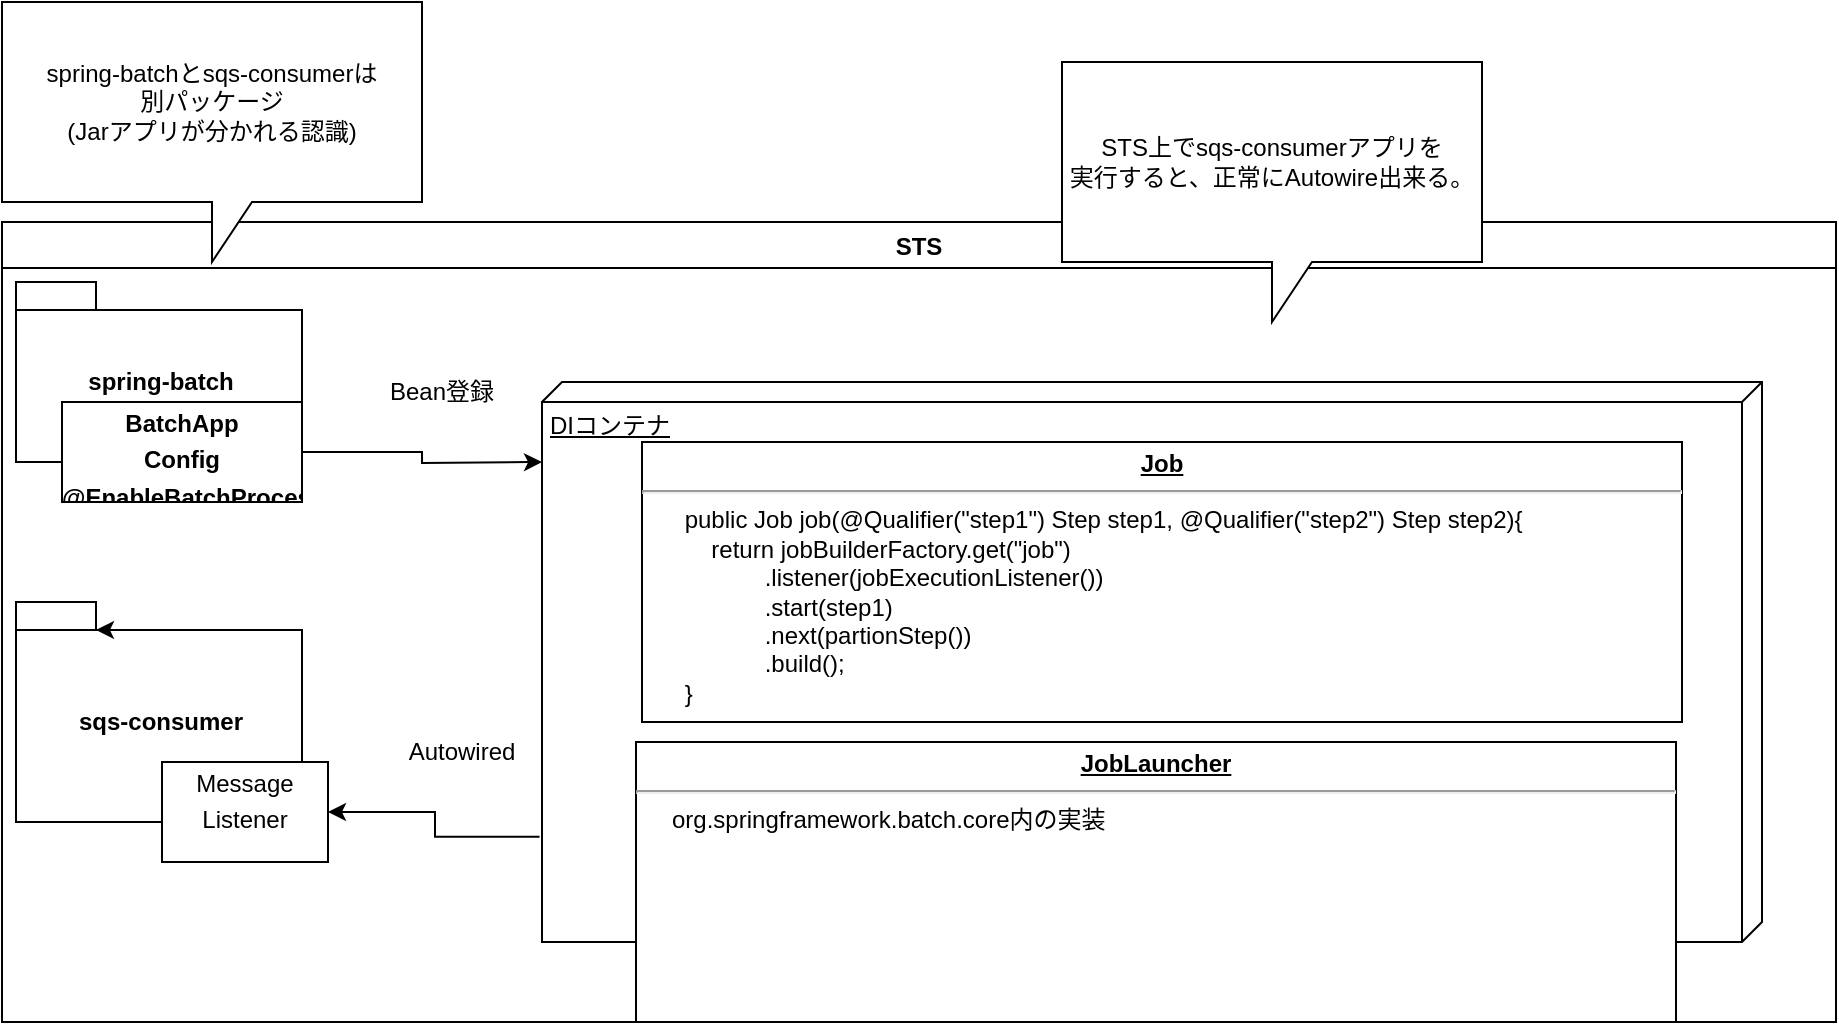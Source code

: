 <mxfile version="16.4.5" type="device"><diagram id="K1-59_3BVyAV-151mTVZ" name="Page-1"><mxGraphModel dx="1317" dy="581" grid="1" gridSize="10" guides="1" tooltips="1" connect="1" arrows="1" fold="1" page="1" pageScale="1" pageWidth="827" pageHeight="1169" math="0" shadow="0"><root><mxCell id="0"/><mxCell id="1" parent="0"/><mxCell id="L2seoF6OHV29nLo5wdD7-2" value="sprin" style="swimlane;fontStyle=1;align=center;verticalAlign=top;childLayout=stackLayout;horizontal=1;startSize=26;horizontalStack=0;resizeParent=1;resizeParentMax=0;resizeLast=0;collapsible=1;marginBottom=0;" vertex="1" parent="1"><mxGeometry x="420" y="390" width="160" height="86" as="geometry"/></mxCell><mxCell id="L2seoF6OHV29nLo5wdD7-3" value="+ field: type" style="text;strokeColor=none;fillColor=none;align=left;verticalAlign=top;spacingLeft=4;spacingRight=4;overflow=hidden;rotatable=0;points=[[0,0.5],[1,0.5]];portConstraint=eastwest;" vertex="1" parent="L2seoF6OHV29nLo5wdD7-2"><mxGeometry y="26" width="160" height="26" as="geometry"/></mxCell><mxCell id="L2seoF6OHV29nLo5wdD7-4" value="" style="line;strokeWidth=1;fillColor=none;align=left;verticalAlign=middle;spacingTop=-1;spacingLeft=3;spacingRight=3;rotatable=0;labelPosition=right;points=[];portConstraint=eastwest;" vertex="1" parent="L2seoF6OHV29nLo5wdD7-2"><mxGeometry y="52" width="160" height="8" as="geometry"/></mxCell><mxCell id="L2seoF6OHV29nLo5wdD7-5" value="+ method(type): type" style="text;strokeColor=none;fillColor=none;align=left;verticalAlign=top;spacingLeft=4;spacingRight=4;overflow=hidden;rotatable=0;points=[[0,0.5],[1,0.5]];portConstraint=eastwest;" vertex="1" parent="L2seoF6OHV29nLo5wdD7-2"><mxGeometry y="60" width="160" height="26" as="geometry"/></mxCell><mxCell id="L2seoF6OHV29nLo5wdD7-10" value="DIコンテナ" style="verticalAlign=top;align=left;spacingTop=8;spacingLeft=2;spacingRight=12;shape=cube;size=10;direction=south;fontStyle=4;html=1;" vertex="1" parent="1"><mxGeometry x="320" y="290" width="610" height="280" as="geometry"/></mxCell><mxCell id="L2seoF6OHV29nLo5wdD7-1" value="STS" style="swimlane;" vertex="1" parent="1"><mxGeometry x="50" y="210" width="917" height="400" as="geometry"/></mxCell><mxCell id="L2seoF6OHV29nLo5wdD7-6" value="spring-batch" style="shape=folder;fontStyle=1;spacingTop=10;tabWidth=40;tabHeight=14;tabPosition=left;html=1;" vertex="1" parent="L2seoF6OHV29nLo5wdD7-1"><mxGeometry x="7" y="30" width="143" height="90" as="geometry"/></mxCell><mxCell id="L2seoF6OHV29nLo5wdD7-7" value="sqs-consumer" style="shape=folder;fontStyle=1;spacingTop=10;tabWidth=40;tabHeight=14;tabPosition=left;html=1;" vertex="1" parent="L2seoF6OHV29nLo5wdD7-1"><mxGeometry x="7" y="190" width="143" height="110" as="geometry"/></mxCell><mxCell id="L2seoF6OHV29nLo5wdD7-14" style="edgeStyle=orthogonalEdgeStyle;rounded=0;orthogonalLoop=1;jettySize=auto;html=1;exitX=0;exitY=0;exitDx=55;exitDy=14;exitPerimeter=0;entryX=0;entryY=0;entryDx=40;entryDy=14;entryPerimeter=0;" edge="1" parent="L2seoF6OHV29nLo5wdD7-1" source="L2seoF6OHV29nLo5wdD7-7" target="L2seoF6OHV29nLo5wdD7-7"><mxGeometry relative="1" as="geometry"/></mxCell><mxCell id="L2seoF6OHV29nLo5wdD7-20" value="&lt;p style=&quot;margin: 0px ; margin-top: 4px ; text-align: center&quot;&gt;&lt;b&gt;BatchApp&lt;/b&gt;&lt;/p&gt;&lt;p style=&quot;margin: 0px ; margin-top: 4px ; text-align: center&quot;&gt;&lt;b&gt;Config&lt;/b&gt;&lt;/p&gt;&lt;p style=&quot;margin: 0px ; margin-top: 4px ; text-align: center&quot;&gt;&lt;b&gt;@EnableBatchProcessing&lt;/b&gt;&lt;/p&gt;" style="verticalAlign=top;align=left;overflow=fill;fontSize=12;fontFamily=Helvetica;html=1;" vertex="1" parent="L2seoF6OHV29nLo5wdD7-1"><mxGeometry x="30" y="90" width="120" height="50" as="geometry"/></mxCell><mxCell id="L2seoF6OHV29nLo5wdD7-21" value="Bean登録" style="text;html=1;strokeColor=none;fillColor=none;align=center;verticalAlign=middle;whiteSpace=wrap;rounded=0;" vertex="1" parent="L2seoF6OHV29nLo5wdD7-1"><mxGeometry x="190" y="70" width="60" height="30" as="geometry"/></mxCell><mxCell id="L2seoF6OHV29nLo5wdD7-22" value="&lt;p style=&quot;margin: 0px ; margin-top: 4px ; text-align: center&quot;&gt;Message&lt;/p&gt;&lt;p style=&quot;margin: 0px ; margin-top: 4px ; text-align: center&quot;&gt;Listener&lt;br&gt;&lt;/p&gt;" style="verticalAlign=top;align=left;overflow=fill;fontSize=12;fontFamily=Helvetica;html=1;" vertex="1" parent="L2seoF6OHV29nLo5wdD7-1"><mxGeometry x="80" y="270" width="83" height="50" as="geometry"/></mxCell><mxCell id="L2seoF6OHV29nLo5wdD7-24" value="Autowired" style="text;html=1;strokeColor=none;fillColor=none;align=center;verticalAlign=middle;whiteSpace=wrap;rounded=0;" vertex="1" parent="L2seoF6OHV29nLo5wdD7-1"><mxGeometry x="200" y="250" width="60" height="30" as="geometry"/></mxCell><mxCell id="L2seoF6OHV29nLo5wdD7-19" value="&lt;p style=&quot;margin: 0px ; margin-top: 4px ; text-align: center ; text-decoration: underline&quot;&gt;&lt;b&gt;Job&lt;/b&gt;&lt;/p&gt;&lt;hr&gt;&lt;p style=&quot;margin: 0px ; margin-left: 8px&quot;&gt;&amp;nbsp; &amp;nbsp; public Job job(@Qualifier(&quot;step1&quot;) Step step1, @Qualifier(&quot;step2&quot;) Step step2){&lt;/p&gt;&lt;p style=&quot;margin: 0px ; margin-left: 8px&quot;&gt;&amp;nbsp; &amp;nbsp; &amp;nbsp; &amp;nbsp; return jobBuilderFactory.get(&quot;job&quot;)&lt;/p&gt;&lt;p style=&quot;margin: 0px ; margin-left: 8px&quot;&gt;&amp;nbsp; &amp;nbsp; &amp;nbsp; &amp;nbsp; &amp;nbsp; &amp;nbsp; &amp;nbsp; &amp;nbsp; .listener(jobExecutionListener())&lt;/p&gt;&lt;p style=&quot;margin: 0px ; margin-left: 8px&quot;&gt;&amp;nbsp; &amp;nbsp; &amp;nbsp; &amp;nbsp; &amp;nbsp; &amp;nbsp; &amp;nbsp; &amp;nbsp; .start(step1)&lt;/p&gt;&lt;p style=&quot;margin: 0px ; margin-left: 8px&quot;&gt;&amp;nbsp; &amp;nbsp; &amp;nbsp; &amp;nbsp; &amp;nbsp; &amp;nbsp; &amp;nbsp; &amp;nbsp; .next(partionStep())&lt;/p&gt;&lt;p style=&quot;margin: 0px ; margin-left: 8px&quot;&gt;&amp;nbsp; &amp;nbsp; &amp;nbsp; &amp;nbsp; &amp;nbsp; &amp;nbsp; &amp;nbsp; &amp;nbsp; .build();&lt;/p&gt;&lt;p style=&quot;margin: 0px ; margin-left: 8px&quot;&gt;&amp;nbsp; &amp;nbsp; }&lt;/p&gt;" style="verticalAlign=top;align=left;overflow=fill;fontSize=12;fontFamily=Helvetica;html=1;" vertex="1" parent="L2seoF6OHV29nLo5wdD7-1"><mxGeometry x="320" y="110" width="520" height="140" as="geometry"/></mxCell><mxCell id="L2seoF6OHV29nLo5wdD7-11" style="edgeStyle=orthogonalEdgeStyle;rounded=0;orthogonalLoop=1;jettySize=auto;html=1;exitX=1;exitY=0.5;exitDx=0;exitDy=0;" edge="1" parent="L2seoF6OHV29nLo5wdD7-1" source="L2seoF6OHV29nLo5wdD7-20"><mxGeometry relative="1" as="geometry"><mxPoint x="150" y="90" as="sourcePoint"/><mxPoint x="270" y="120" as="targetPoint"/></mxGeometry></mxCell><mxCell id="L2seoF6OHV29nLo5wdD7-29" value="&lt;p style=&quot;margin: 0px ; margin-top: 4px ; text-align: center ; text-decoration: underline&quot;&gt;&lt;b&gt;JobLauncher&lt;/b&gt;&lt;/p&gt;&lt;hr&gt;&lt;p style=&quot;margin: 0px ; margin-left: 8px&quot;&gt;&amp;nbsp; &amp;nbsp;org.springframework.batch.core内の実装&lt;/p&gt;" style="verticalAlign=top;align=left;overflow=fill;fontSize=12;fontFamily=Helvetica;html=1;" vertex="1" parent="L2seoF6OHV29nLo5wdD7-1"><mxGeometry x="317" y="260" width="520" height="140" as="geometry"/></mxCell><mxCell id="L2seoF6OHV29nLo5wdD7-23" style="edgeStyle=orthogonalEdgeStyle;rounded=0;orthogonalLoop=1;jettySize=auto;html=1;entryX=1;entryY=0.5;entryDx=0;entryDy=0;exitX=0.812;exitY=1.002;exitDx=0;exitDy=0;exitPerimeter=0;" edge="1" parent="1" source="L2seoF6OHV29nLo5wdD7-10" target="L2seoF6OHV29nLo5wdD7-22"><mxGeometry relative="1" as="geometry"><mxPoint x="230" y="335" as="sourcePoint"/><mxPoint x="370" y="408.0" as="targetPoint"/></mxGeometry></mxCell><mxCell id="L2seoF6OHV29nLo5wdD7-26" value="spring-batchとsqs-consumerは&lt;br&gt;別パッケージ&lt;br&gt;(Jarアプリが分かれる認識)" style="shape=callout;whiteSpace=wrap;html=1;perimeter=calloutPerimeter;" vertex="1" parent="1"><mxGeometry x="50" y="100" width="210" height="130" as="geometry"/></mxCell><mxCell id="L2seoF6OHV29nLo5wdD7-33" value="STS上でsqs-consumerアプリを&lt;br&gt;実行すると、正常にAutowire出来る。" style="shape=callout;whiteSpace=wrap;html=1;perimeter=calloutPerimeter;" vertex="1" parent="1"><mxGeometry x="580" y="130" width="210" height="130" as="geometry"/></mxCell></root></mxGraphModel></diagram></mxfile>